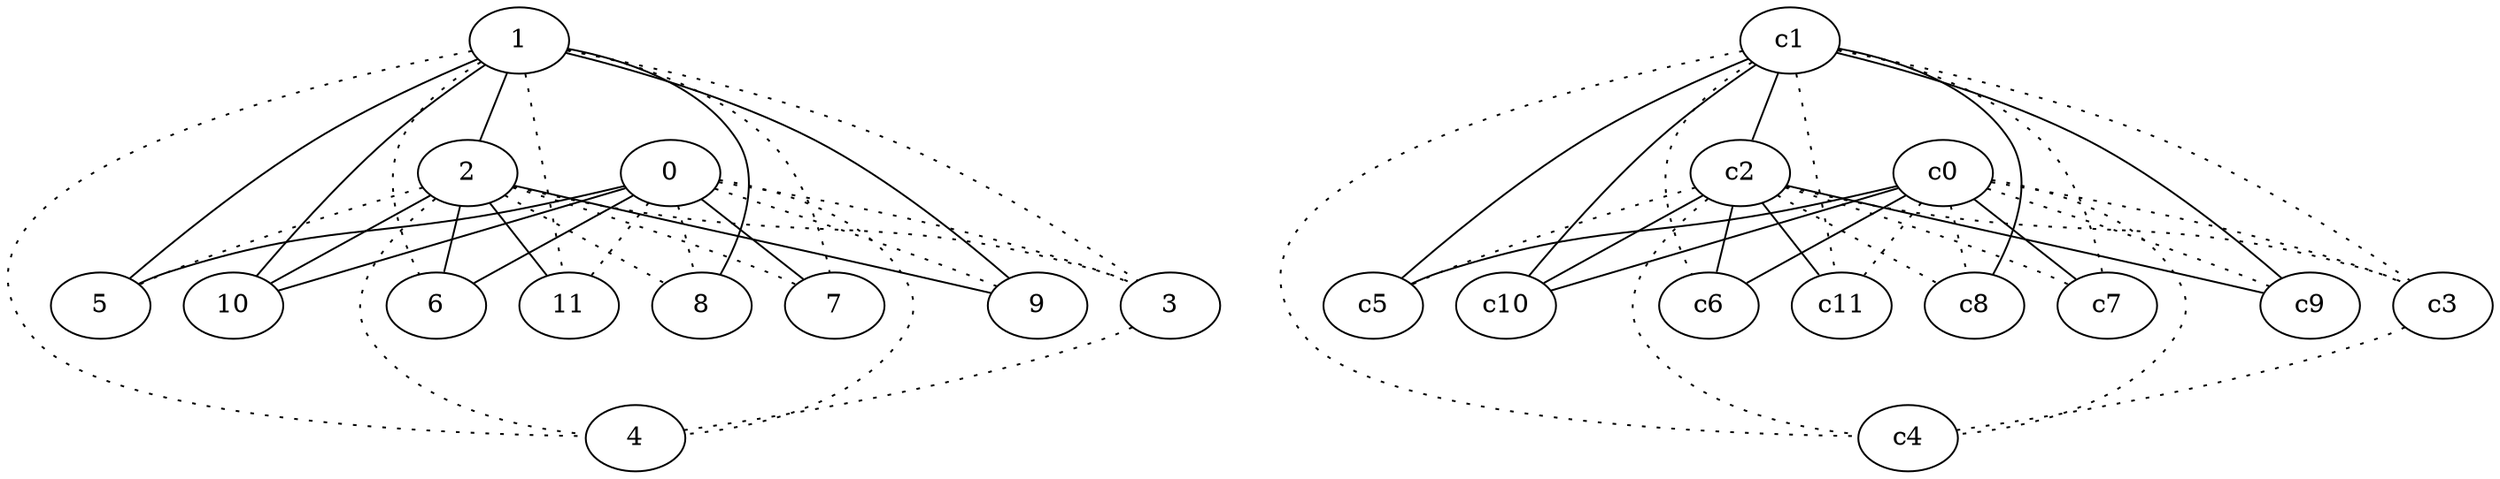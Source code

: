 graph {
a0[label=0];
a1[label=1];
a2[label=2];
a3[label=3];
a4[label=4];
a5[label=5];
a6[label=6];
a7[label=7];
a8[label=8];
a9[label=9];
a10[label=10];
a11[label=11];
a0 -- a3 [style=dotted];
a0 -- a4 [style=dotted];
a0 -- a5;
a0 -- a6;
a0 -- a7;
a0 -- a8 [style=dotted];
a0 -- a9 [style=dotted];
a0 -- a10;
a0 -- a11 [style=dotted];
a1 -- a2;
a1 -- a3 [style=dotted];
a1 -- a4 [style=dotted];
a1 -- a5;
a1 -- a6 [style=dotted];
a1 -- a7 [style=dotted];
a1 -- a8;
a1 -- a9;
a1 -- a10;
a1 -- a11 [style=dotted];
a2 -- a3 [style=dotted];
a2 -- a4 [style=dotted];
a2 -- a5 [style=dotted];
a2 -- a6;
a2 -- a7 [style=dotted];
a2 -- a8 [style=dotted];
a2 -- a9;
a2 -- a10;
a2 -- a11;
a3 -- a4 [style=dotted];
c0 -- c3 [style=dotted];
c0 -- c4 [style=dotted];
c0 -- c5;
c0 -- c6;
c0 -- c7;
c0 -- c8 [style=dotted];
c0 -- c9 [style=dotted];
c0 -- c10;
c0 -- c11 [style=dotted];
c1 -- c2;
c1 -- c3 [style=dotted];
c1 -- c4 [style=dotted];
c1 -- c5;
c1 -- c6 [style=dotted];
c1 -- c7 [style=dotted];
c1 -- c8;
c1 -- c9;
c1 -- c10;
c1 -- c11 [style=dotted];
c2 -- c3 [style=dotted];
c2 -- c4 [style=dotted];
c2 -- c5 [style=dotted];
c2 -- c6;
c2 -- c7 [style=dotted];
c2 -- c8 [style=dotted];
c2 -- c9;
c2 -- c10;
c2 -- c11;
c3 -- c4 [style=dotted];
}
